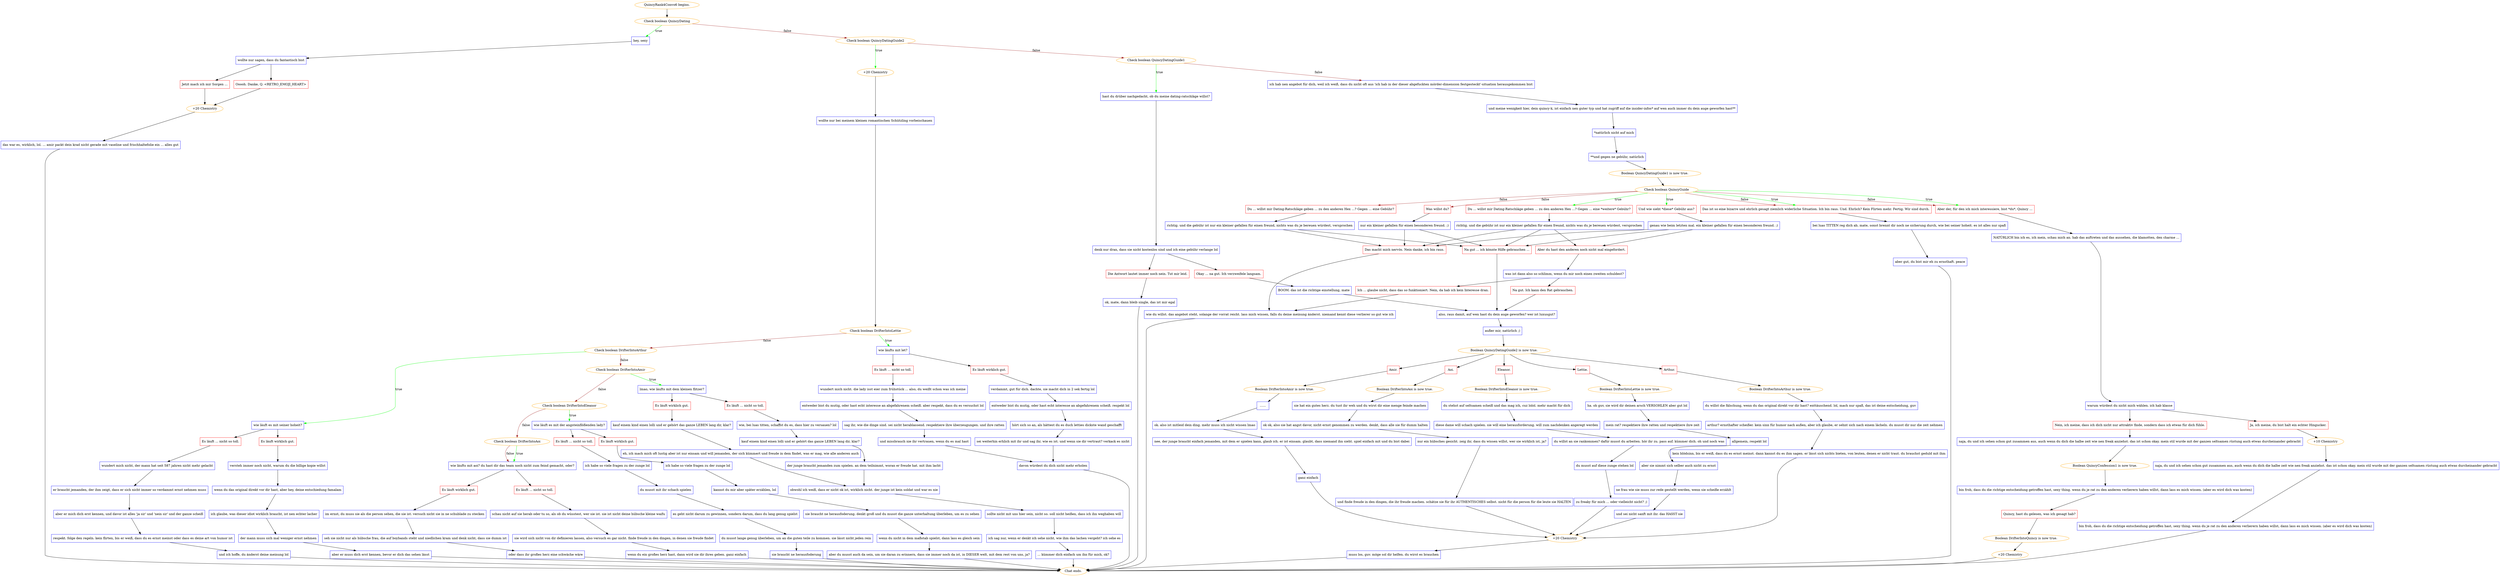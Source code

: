 digraph {
	"QuincyRank4Convo6 begins." [color=orange];
		"QuincyRank4Convo6 begins." -> j3584470309;
	j3584470309 [label="Check boolean QuincyDating",color=orange];
		j3584470309 -> j4139511398 [label=true,color=green];
		j3584470309 -> j3491569830 [label=false,color=brown];
	j4139511398 [label="hey, sexy",shape=box,color=blue];
		j4139511398 -> j2417150370;
	j3491569830 [label="Check boolean QuincyDatingGuide2",color=orange];
		j3491569830 -> j3361343152 [label=true,color=green];
		j3491569830 -> j2786259275 [label=false,color=brown];
	j2417150370 [label="wollte nur sagen, dass du fantastisch bist",shape=box,color=blue];
		j2417150370 -> j1644147353;
		j2417150370 -> j3485656410;
	j3361343152 [label="+20 Chemistry",color=orange];
		j3361343152 -> j1296725657;
	j2786259275 [label="Check boolean QuincyDatingGuide1",color=orange];
		j2786259275 -> j1905288663 [label=true,color=green];
		j2786259275 -> j3479888821 [label=false,color=brown];
	j1644147353 [label="Jetzt mach ich mir Sorgen ...",shape=box,color=red];
		j1644147353 -> j1043354955;
	j3485656410 [label="Ooooh. Danke, Q. <RETRO_EMOJI_HEART>",shape=box,color=red];
		j3485656410 -> j1043354955;
	j1296725657 [label="wollte nur bei meinem kleinen romantischen Schützling vorbeischauen",shape=box,color=blue];
		j1296725657 -> j827990467;
	j1905288663 [label="hast du drüber nachgedacht, ob du meine dating-ratschläge willst?",shape=box,color=blue];
		j1905288663 -> j933287242;
	j3479888821 [label="ich hab nen angebot für dich, weil ich weiß, dass du nicht oft aus 'ich hab in der dieser abgefuckten mörder-dimension festgesteckt'-situation herausgekommen bist",shape=box,color=blue];
		j3479888821 -> j3995642878;
	j1043354955 [label="+20 Chemistry",color=orange];
		j1043354955 -> j1141409260;
	j827990467 [label="Check boolean DrifterIntoLettie",color=orange];
		j827990467 -> j1740494059 [label=true,color=green];
		j827990467 -> j3407252241 [label=false,color=brown];
	j933287242 [label="denk nur dran, dass sie nicht kostenlos sind und ich eine gebühr verlange lol",shape=box,color=blue];
		j933287242 -> j1694407934;
		j933287242 -> j662861549;
	j3995642878 [label="und meine wenigkeit hier, dein quincy-k, ist einfach nen guter typ und hat zugriff auf die insider-infos* auf wen auch immer du dein auge geworfen hast**",shape=box,color=blue];
		j3995642878 -> j3877077452;
	j1141409260 [label="das war es, wirklich, lol. ... amir packt dein krad nicht gerade mit vaseline und frischhaltefolie ein ... alles gut",shape=box,color=blue];
		j1141409260 -> "Chat ends.";
	j1740494059 [label="wie läufts mit let?",shape=box,color=blue];
		j1740494059 -> j211767430;
		j1740494059 -> j435760596;
	j3407252241 [label="Check boolean DrifterIntoArthur",color=orange];
		j3407252241 -> j1625922244 [label=true,color=green];
		j3407252241 -> j3827004038 [label=false,color=brown];
	j1694407934 [label="Die Antwort lautet immer noch nein. Tut mir leid.",shape=box,color=red];
		j1694407934 -> j3990814655;
	j662861549 [label="Okay ... na gut. Ich verzweifele langsam.",shape=box,color=red];
		j662861549 -> j3849723399;
	j3877077452 [label="*natürlich nicht auf mich",shape=box,color=blue];
		j3877077452 -> j3288346019;
	"Chat ends." [color=orange];
	j211767430 [label="Es läuft wirklich gut.",shape=box,color=red];
		j211767430 -> j1392275071;
	j435760596 [label="Es läuft ... nicht so toll.",shape=box,color=red];
		j435760596 -> j2997453087;
	j1625922244 [label="wie läuft es mit seiner hoheit?",shape=box,color=blue];
		j1625922244 -> j2537302581;
		j1625922244 -> j414618506;
	j3827004038 [label="Check boolean DrifterIntoAmir",color=orange];
		j3827004038 -> j2649405341 [label=true,color=green];
		j3827004038 -> j973123829 [label=false,color=brown];
	j3990814655 [label="ok, mate, dann bleib single, das ist mir egal",shape=box,color=blue];
		j3990814655 -> "Chat ends.";
	j3849723399 [label="BOOM. das ist die richtige einstellung, mate",shape=box,color=blue];
		j3849723399 -> j3975266789;
	j3288346019 [label="**und gegen ne gebühr, natürlich",shape=box,color=blue];
		j3288346019 -> j134635863;
	j1392275071 [label="verdammt, gut für dich. dachte, sie macht dich in 2 sek fertig lol",shape=box,color=blue];
		j1392275071 -> j928747998;
	j2997453087 [label="wundert mich nicht. die lady isst eier zum frühstück ... also, du weißt schon was ich meine",shape=box,color=blue];
		j2997453087 -> j2754181613;
	j2537302581 [label="Es läuft wirklich gut.",shape=box,color=red];
		j2537302581 -> j634071990;
	j414618506 [label="Es läuft ... nicht so toll.",shape=box,color=red];
		j414618506 -> j3906080842;
	j2649405341 [label="lmao, wie läufts mit dem kleinen flitzer?",shape=box,color=blue];
		j2649405341 -> j2509825348;
		j2649405341 -> j1269298958;
	j973123829 [label="Check boolean DrifterIntoEleanor",color=orange];
		j973123829 -> j234781187 [label=true,color=green];
		j973123829 -> j522636645 [label=false,color=brown];
	j3975266789 [label="also, raus damit, auf wen hast du dein auge geworfen? wer ist luxusgut?",shape=box,color=blue];
		j3975266789 -> j2894218926;
	j134635863 [label="Boolean QuincyDatingGuide1 is now true.",color=orange];
		j134635863 -> j1294377651;
	j928747998 [label="entweder bist du mutig, oder hast echt interesse an abgefahrenem scheiß. respekt lol",shape=box,color=blue];
		j928747998 -> j1797569568;
	j2754181613 [label="entweder bist du mutig, oder hast echt interesse an abgefahrenem scheiß. aber respekt, dass du es versuchst lol",shape=box,color=blue];
		j2754181613 -> j3829193560;
	j634071990 [label="versteh immer noch nicht, warum du die billige kopie willst",shape=box,color=blue];
		j634071990 -> j3821413944;
	j3906080842 [label="wundert mich nicht, der mann hat seit 587 jahren nicht mehr gelacht",shape=box,color=blue];
		j3906080842 -> j1469558155;
	j2509825348 [label="Es läuft wirklich gut.",shape=box,color=red];
		j2509825348 -> j877214056;
	j1269298958 [label="Es läuft ... nicht so toll.",shape=box,color=red];
		j1269298958 -> j588073856;
	j234781187 [label="wie läuft es mit der angsteinflößenden lady?",shape=box,color=blue];
		j234781187 -> j3488780559;
		j234781187 -> j3209529771;
	j522636645 [label="Check boolean DrifterIntoAoi",color=orange];
		j522636645 -> j922330850 [label=true,color=green];
		j522636645 -> j922330850 [label=false,color=brown];
	j2894218926 [label="außer mir, natürlich ;)",shape=box,color=blue];
		j2894218926 -> j2183745581;
	j1294377651 [label="Check boolean QuincyGuide",color=orange];
		j1294377651 -> j3656961236 [label=true,color=green];
		j1294377651 -> j1892692265 [label=true,color=green];
		j1294377651 -> j2034504470 [label=true,color=green];
		j1294377651 -> j3276300047 [label=true,color=green];
		j1294377651 -> j2177835688 [label=false,color=brown];
		j1294377651 -> j4063134722 [label=false,color=brown];
		j1294377651 -> j2034504470 [label=false,color=brown];
		j1294377651 -> j3276300047 [label=false,color=brown];
	j1797569568 [label="hört sich so an, als hättest du es duch letties dickste wand geschafft",shape=box,color=blue];
		j1797569568 -> j2358453177;
	j3829193560 [label="sag ihr, wie die dinge sind. sei nicht herablassend. respektiere ihre überzeugungen. und ihre ratten",shape=box,color=blue];
		j3829193560 -> j3892684472;
	j3821413944 [label="wenn du das original direkt vor dir hast, aber hey, deine entschiedung famalam",shape=box,color=blue];
		j3821413944 -> j3821949680;
	j1469558155 [label="er braucht jemanden, der ihm zeigt, dass er sich nicht immer so verdammt ernst nehmen muss",shape=box,color=blue];
		j1469558155 -> j2910958714;
	j877214056 [label="kauf einem kind einen lolli und er gehört das ganze LEBEN lang dir, klar?",shape=box,color=blue];
		j877214056 -> j719159989;
	j588073856 [label="wie, bei luas titten, schaffst du es, dass hier zu versauen? lol",shape=box,color=blue];
		j588073856 -> j1520818275;
	j3488780559 [label="Es läuft wirklich gut.",shape=box,color=red];
		j3488780559 -> j3783083403;
	j3209529771 [label="Es läuft ... nicht so toll.",shape=box,color=red];
		j3209529771 -> j1630006101;
	j922330850 [label="wie läufts mit aoi? du hast dir das team noch nicht zum feind gemacht, oder?",shape=box,color=blue];
		j922330850 -> j2579986360;
		j922330850 -> j579953767;
	j2183745581 [label="Boolean QuincyDatingGuide2 is now true.",color=orange];
		j2183745581 -> j3101121819;
		j2183745581 -> j2143612716;
		j2183745581 -> j3984596766;
		j2183745581 -> j2506654990;
		j2183745581 -> j3925758641;
	j3656961236 [label="Du ... willst mir Dating-Ratschläge geben ... zu den anderen Hex ...? Gegen ... eine *weitere* Gebühr?",shape=box,color=red];
		j3656961236 -> j688222079;
	j1892692265 [label="Und wie sieht *diese* Gebühr aus?",shape=box,color=red];
		j1892692265 -> j1789989867;
	j2034504470 [label="Das ist so eine bizarre und ehrlich gesagt ziemlich widerliche Situation. Ich bin raus. Und. Ehrlich? Kein Flirten mehr. Fertig. Wir sind durch.",shape=box,color=red];
		j2034504470 -> j1115717374;
	j3276300047 [label="Aber der, für den ich mich interessiere, bist *du*, Quincy ...",shape=box,color=red];
		j3276300047 -> j2769889756;
	j2177835688 [label="Was willst du?",shape=box,color=red];
		j2177835688 -> j263267374;
	j4063134722 [label="Du ... willst mir Dating-Ratschläge geben ... zu den anderen Hex ...? Gegen ... eine Gebühr?",shape=box,color=red];
		j4063134722 -> j4278761169;
	j2358453177 [label="sei weiterhin erhlich mit ihr und sag ihr, wie es ist. und wenn sie dir vertraut? verkack es nicht",shape=box,color=blue];
		j2358453177 -> j228794277;
	j3892684472 [label="und missbrauch nie ihr vertrauen, wenn du es mal hast",shape=box,color=blue];
		j3892684472 -> j228794277;
	j3821949680 [label="ich glaube, was dieser idiot wirklich braucht, ist nen echter lacher",shape=box,color=blue];
		j3821949680 -> j369673007;
	j2910958714 [label="aber er mich dich erst kennen, und davor ist alles 'ja sir' und 'nein sir' und der ganze scheiß",shape=box,color=blue];
		j2910958714 -> j3387988080;
	j719159989 [label="eh, ich mach mich oft lustig aber ist nur einsam und will jemanden, der sich kümmert und freude in dem findet, was er mag, wie alle anderen auch",shape=box,color=blue];
		j719159989 -> j1114371088;
	j1520818275 [label="kauf einem kind einen lolli und er gehört das ganze LEBEN lang dir, klar?",shape=box,color=blue];
		j1520818275 -> j258795608;
	j3783083403 [label="ich habe so viele fragen zu der zunge lol",shape=box,color=blue];
		j3783083403 -> j2889377599;
	j1630006101 [label="ich habe so viele fragen zu der zunge lol",shape=box,color=blue];
		j1630006101 -> j1862953333;
	j2579986360 [label="Es läuft wirklich gut.",shape=box,color=red];
		j2579986360 -> j539187714;
	j579953767 [label="Es läuft ... nicht so toll.",shape=box,color=red];
		j579953767 -> j362740813;
	j3101121819 [label="Lettie.",shape=box,color=red];
		j3101121819 -> j297726731;
	j2143612716 [label="Arthur.",shape=box,color=red];
		j2143612716 -> j1656826873;
	j3984596766 [label="Amir.",shape=box,color=red];
		j3984596766 -> j1671996453;
	j2506654990 [label="Eleanor.",shape=box,color=red];
		j2506654990 -> j3739277047;
	j3925758641 [label="Aoi.",shape=box,color=red];
		j3925758641 -> j168492647;
	j688222079 [label="richtig. und die gebühr ist nur ein kleiner gefallen für einen freund, nichts was du je bereuen würdest, versprochen",shape=box,color=blue];
		j688222079 -> j1184227196;
		j688222079 -> j1364025605;
		j688222079 -> j2062006031;
	j1789989867 [label="genau wie beim letzten mal. ein kleiner gefallen für einen besonderen freund. ;)",shape=box,color=blue];
		j1789989867 -> j1184227196;
		j1789989867 -> j1364025605;
		j1789989867 -> j2062006031;
	j1115717374 [label="bei luas TITTEN reg dich ab, mate, sonst brennt dir noch ne sicherung durch, wie bei seiner hoheit. es ist alles nur spaß",shape=box,color=blue];
		j1115717374 -> j368663173;
	j2769889756 [label="NATÜRLICH bin ich es, ich mein, schau mich an. hab das auftreten und das aussehen, die klamotten, den charme ...",shape=box,color=blue];
		j2769889756 -> j564509634;
	j263267374 [label="nur ein kleiner gefallen für einen besonderen freund. ;)",shape=box,color=blue];
		j263267374 -> j1364025605;
		j263267374 -> j2062006031;
	j4278761169 [label="richtig. und die gebühr ist nur ein kleiner gefallen für einen freund, nichts was du je bereuen würdest, versprochen",shape=box,color=blue];
		j4278761169 -> j1364025605;
		j4278761169 -> j2062006031;
	j228794277 [label="davon würdest du dich nicht mehr erholen",shape=box,color=blue];
		j228794277 -> "Chat ends.";
	j369673007 [label="der mann muss sich mal weniger ernst nehmen",shape=box,color=blue];
		j369673007 -> j802560989;
	j3387988080 [label="respekt. folge den regeln. kein flirten, bis er weiß, dass du es ernst meinst oder dass es deine art von humor ist",shape=box,color=blue];
		j3387988080 -> j260763473;
	j1114371088 [label="obwohl ich weiß, dass er nicht ok ist, wirklich nicht. der junge ist kein soldat und war es nie",shape=box,color=blue];
		j1114371088 -> j821739336;
	j258795608 [label="der junge braucht jemanden zum spielen. an dem teilnimmt, woran er freude hat. mit ihm lacht",shape=box,color=blue];
		j258795608 -> j1114371088;
	j2889377599 [label="kannst du mir aber später erzählen, lol",shape=box,color=blue];
		j2889377599 -> j200446399;
	j1862953333 [label="du musst mit ihr schach spielen",shape=box,color=blue];
		j1862953333 -> j1659289244;
	j539187714 [label="im ernst, du muss sie als die person sehen, die sie ist. versuch nicht sie in ne schublade zu stecken",shape=box,color=blue];
		j539187714 -> j973561698;
	j362740813 [label="schau nicht auf sie herab oder tu so, als ob du wüsstest, wer sie ist. sie ist nicht deine hübsche kleine waifu",shape=box,color=blue];
		j362740813 -> j3335987996;
	j297726731 [label="Boolean DrifterIntoLettie is now true.",color=orange];
		j297726731 -> j1861251179;
	j1656826873 [label="Boolean DrifterIntoArthur is now true.",color=orange];
		j1656826873 -> j2210642544;
	j1671996453 [label="Boolean DrifterIntoAmir is now true.",color=orange];
		j1671996453 -> j2016824936;
	j3739277047 [label="Boolean DrifterIntoEleanor is now true.",color=orange];
		j3739277047 -> j3691261122;
	j168492647 [label="Boolean DrifterIntoAoi is now true.",color=orange];
		j168492647 -> j1891591922;
	j1184227196 [label="Aber du hast den anderen noch nicht mal eingefordert.",shape=box,color=red];
		j1184227196 -> j3537303447;
	j1364025605 [label="Das macht mich nervös. Nein danke, ich bin raus.",shape=box,color=red];
		j1364025605 -> j1189898365;
	j2062006031 [label="Na gut ... ich könnte Hilfe gebrauchen ...",shape=box,color=red];
		j2062006031 -> j3975266789;
	j368663173 [label="aber gut, du bist mir eh zu ernsthaft. peace",shape=box,color=blue];
		j368663173 -> "Chat ends.";
	j564509634 [label="warum würdest du nicht mich wählen. ich hab klasse",shape=box,color=blue];
		j564509634 -> j3966473001;
		j564509634 -> j1285660071;
	j802560989 [label="aber er muss dich erst kennen, bevor er dich das sehen lässt",shape=box,color=blue];
		j802560989 -> "Chat ends.";
	j260763473 [label="und ich hoffe, du änderst deine meinung lol",shape=box,color=blue];
		j260763473 -> "Chat ends.";
	j821739336 [label="sollte nicht mit uns hier sein, nicht so. soll nicht heißen, dass ich ihn weghaben will",shape=box,color=blue];
		j821739336 -> j1400379835;
	j200446399 [label="sie braucht ne herausfoderung. denkt groß und du musst die ganze unterhaltung überleben, um es zu sehen",shape=box,color=blue];
		j200446399 -> j1386573501;
	j1659289244 [label="es geht nicht darum zu gewinnen, sondern darum, dass du lang genug spielst",shape=box,color=blue];
		j1659289244 -> j1641536876;
	j973561698 [label="seh sie nicht nur als hübsche frau, die auf boybands steht und niedlichen kram und denk nicht, dass sie dumm ist",shape=box,color=blue];
		j973561698 -> j3688670354;
	j3335987996 [label="sie wird sich nicht von dir definieren lassen, also versuch es gar nicht. finde freude in den dingen, in denen sie freude findet",shape=box,color=blue];
		j3335987996 -> j1069310661;
	j1861251179 [label="ha. oh guv, sie wird dir deinen arsch VERSOHLEN aber gut lol",shape=box,color=blue];
		j1861251179 -> j2342254674;
	j2210642544 [label="du willst die fälschung, wenn du das original direkt vor dir hast? enttäuschend. lol, mach nur spaß, das ist deine entscheidung, guv",shape=box,color=blue];
		j2210642544 -> j16711440;
	j2016824936 [label="......",shape=box,color=blue];
		j2016824936 -> j1799273926;
	j3691261122 [label="du stehst auf seltsamen scheiß und das mag ich, cuz lolol. mehr macht für dich",shape=box,color=blue];
		j3691261122 -> j2417652852;
	j1891591922 [label="sie hat ein gutes herz. du tust ihr weh und du wirst dir eine menge feinde machen",shape=box,color=blue];
		j1891591922 -> j3227248214;
	j3537303447 [label="was ist dann also so schlimm, wenn du mir noch einen zweiten schuldest?",shape=box,color=blue];
		j3537303447 -> j846225408;
		j3537303447 -> j3768565291;
	j1189898365 [label="wie du willst. das angebot steht, solange der vorrat reicht. lass mich wissen, falls du deine meinung änderst. niemand kennt diese verlierer so gut wie ich",shape=box,color=blue];
		j1189898365 -> "Chat ends.";
	j3966473001 [label="Nein, ich meine, dass ich dich nicht nur attraktiv finde, sondern dass ich etwas für dich fühle.",shape=box,color=red];
		j3966473001 -> j1360096040;
	j1285660071 [label="Ja, ich meine, du bist halt ein echter Hingucker.",shape=box,color=red];
		j1285660071 -> j2506793118;
	j1400379835 [label="ich sag nur, wenn er denkt ich sehe nicht, wie ihm das lachen vergeht? ich sehe es",shape=box,color=blue];
		j1400379835 -> j1455770278;
	j1386573501 [label="wenn du nicht in dem maßstab spielst, dann lass es gleich sein",shape=box,color=blue];
		j1386573501 -> j1322615382;
	j1641536876 [label="du musst lange genug überleben, um an die guten teile zu kommen. sie lässt nicht jeden rein",shape=box,color=blue];
		j1641536876 -> j708216492;
	j3688670354 [label="oder dass ihr großes herz eine schwäche wäre",shape=box,color=blue];
		j3688670354 -> "Chat ends.";
	j1069310661 [label="wenn du ein großes herz hast, dann wird sie dir ihres geben. ganz einfach",shape=box,color=blue];
		j1069310661 -> "Chat ends.";
	j2342254674 [label="mein rat? respektiere ihre ratten und respektiere ihre zeit",shape=box,color=blue];
		j2342254674 -> j1173127366;
	j16711440 [label="arthur? ernsthafter scheißer. kein sinn für humor nach außen, aber ich glaube, er sehnt sich nach einem lächeln. du musst dir nur die zeit nehmen",shape=box,color=blue];
		j16711440 -> j3667293099;
	j1799273926 [label="ok. also ist mitleid dein ding. mehr muss ich nicht wissen lmao",shape=box,color=blue];
		j1799273926 -> j3029256059;
	j2417652852 [label="diese dame will schach spielen. sie will eine herausforderung. will zum nachdenken angeregt werden",shape=box,color=blue];
		j2417652852 -> j2106295672;
	j3227248214 [label="ok ok, also sie hat angst davor, nicht ernst genommen zu werden. denkt, dass alle sie für dumm halten",shape=box,color=blue];
		j3227248214 -> j3329730172;
	j846225408 [label="Ich ... glaube nicht, dass das so funktioniert. Nein, da hab ich kein Interesse dran.",shape=box,color=red];
		j846225408 -> j1189898365;
	j3768565291 [label="Na gut. Ich kann den Rat gebrauchen.",shape=box,color=red];
		j3768565291 -> j3975266789;
	j1360096040 [label="naja, du und ich sehen schon gut zusammen aus, auch wenn du dich die halbe zeit wie nen freak anziehst. das ist schon okay. mein stil wurde mit der ganzen seltsamen rüstung auch etwas durcheinander gebracht",shape=box,color=blue];
		j1360096040 -> j3660220309;
	j2506793118 [label="+10 Chemistry",color=orange];
		j2506793118 -> j1145267927;
	j1455770278 [label="... kümmer dich einfach um ihn für mich, ok?",shape=box,color=blue];
		j1455770278 -> "Chat ends.";
	j1322615382 [label="aber du musst auch da sein, um sie daran zu erinnern, dass sie immer noch da ist, in DIESER welt, mit dem rest von uns, ja?",shape=box,color=blue];
		j1322615382 -> "Chat ends.";
	j708216492 [label="sie braucht ne herausfoderung",shape=box,color=blue];
		j708216492 -> "Chat ends.";
	j1173127366 [label="allgemein, respekt lol",shape=box,color=blue];
		j1173127366 -> j3997397991;
	j3667293099 [label="kein blödsinn, bis er weiß, dass du es ernst meinst. dann kannst du es ihm sagen. er lässt sich nichts bieten, von leuten, denen er nicht traut. du brauchst geduld mit ihm",shape=box,color=blue];
		j3667293099 -> j163818675;
	j3029256059 [label="nee, der junge braucht einfach jemanden, mit dem er spielen kann, glaub ich. er ist einsam. glaubt, dass niemand ihn sieht. spiel einfach mit und du bist dabei",shape=box,color=blue];
		j3029256059 -> j184186130;
	j2106295672 [label="du willst an sie rankommen? dafür musst du arbeiten. hör ihr zu. pass auf. kümmer dich. oh und noch was",shape=box,color=blue];
		j2106295672 -> j3805601218;
	j3329730172 [label="nur ein hübsches gesicht. zeig ihr, dass du wissen willst, wer sie wirklich ist, ja?",shape=box,color=blue];
		j3329730172 -> j267033867;
	j3660220309 [label="Boolean QuincyConfession1 is now true.",color=orange];
		j3660220309 -> j525716776;
	j1145267927 [label="naja, du und ich sehen schon gut zusammen aus, auch wenn du dich die halbe zeit wie nen freak anziehst. das ist schon okay. mein stil wurde mit der ganzen seltsamen rüstung auch etwas durcheinander gebracht",shape=box,color=blue];
		j1145267927 -> j2279703811;
	j3997397991 [label="aber sie nimmt sich selber auch nicht zu ernst",shape=box,color=blue];
		j3997397991 -> j2643850535;
	j163818675 [label="+20 Chemistry",color=orange];
		j163818675 -> j1374348205;
	j184186130 [label="ganz einfach",shape=box,color=blue];
		j184186130 -> j163818675;
	j3805601218 [label="du musst auf diese zunge stehen lol",shape=box,color=blue];
		j3805601218 -> j2141204095;
	j267033867 [label="und finde freude in den dingen, die ihr freude machen. schätze sie für ihr AUTHENTISCHES selbst. nicht für die person für die leute sie HALTEN",shape=box,color=blue];
		j267033867 -> j163818675;
	j525716776 [label="bin froh, dass du die richtige entscheidung getroffen hast, sexy thing. wenn du je rat zu den anderen verlierern haben willst, dann lass es mich wissen. (aber es wird dich was kosten)",shape=box,color=blue];
		j525716776 -> j1321768908;
	j2279703811 [label="bin froh, dass du die richtige entscheidung getroffen hast, sexy thing. wenn du je rat zu den anderen verlierern haben willst, dann lass es mich wissen. (aber es wird dich was kosten)",shape=box,color=blue];
		j2279703811 -> "Chat ends.";
	j2643850535 [label="ne frau wie sie muss zur rede gestellt werden, wenn sie scheiße erzählt",shape=box,color=blue];
		j2643850535 -> j3137151306;
	j1374348205 [label="muss los, guv. möge sol dir helfen. du wirst es brauchen",shape=box,color=blue];
		j1374348205 -> "Chat ends.";
	j2141204095 [label="zu freaky für mich ... oder vielleicht nicht? ;)",shape=box,color=blue];
		j2141204095 -> j163818675;
	j1321768908 [label="Quincy, hast du gelesen, was ich gesagt hab?",shape=box,color=red];
		j1321768908 -> j3495181317;
	j3137151306 [label="und sei nicht sanft mit ihr. das HASST sie",shape=box,color=blue];
		j3137151306 -> j163818675;
	j3495181317 [label="Boolean DrifterIntoQuincy is now true.",color=orange];
		j3495181317 -> j2895199346;
	j2895199346 [label="+20 Chemistry",color=orange];
		j2895199346 -> "Chat ends.";
}